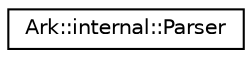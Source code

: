 digraph "Graphical Class Hierarchy"
{
 // INTERACTIVE_SVG=YES
 // LATEX_PDF_SIZE
  edge [fontname="Helvetica",fontsize="10",labelfontname="Helvetica",labelfontsize="10"];
  node [fontname="Helvetica",fontsize="10",shape=record];
  rankdir="LR";
  Node0 [label="Ark::internal::Parser",height=0.2,width=0.4,color="black", fillcolor="white", style="filled",URL="$d9/d0c/classArk_1_1internal_1_1Parser.html",tooltip="The parser is responsible of constructing the Abstract Syntax Tree from a token list."];
}
